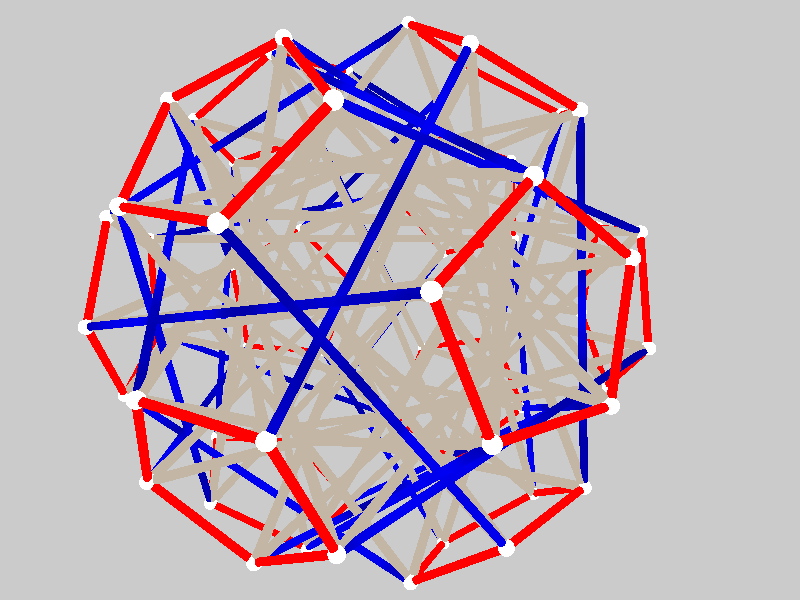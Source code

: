 #include "colors.inc"
#include "shapes.inc"
#include "textures.inc"
#declare c2txr = texture{pigment{Red}}
#declare c1txr = texture{pigment{Sapphire_Agate}} 
#declare s1txr = texture{pigment{NewTan*0.6}}
#declare vertxr = texture{pigment{White}}
#declare c1rad = .013;
#declare c2rad = .013;
#declare s1rad = .016;
#declare vrad = .025;
global_settings{max_trace_level 8}
light_source { <-10,8,-3> color White }
light_source { <5, 2,-4> color White }
light_source { <0, 2,-5> color White }
background{colour Gray60}
camera {location<1.2,.1,-2> look_at<0,0,.2>}
cylinder{<0.636,-0.709,-0.306>,<0.149,0.224,-0.963>,c1rad texture{c1txr}}
cylinder{<0.636,-0.709,-0.306>,<0.289,-0.923,-0.255>,c2rad texture{c2txr}}
cylinder{<0.636,-0.709,-0.306>,<-0.709,-0.306,0.636>,s1rad texture{s1txr}}
sphere{<0.636,-0.709,-0.306>, vrad texture{vertxr}}
cylinder{<-0.709,-0.306,0.636>,<0.224,-0.963,0.149>,c1rad texture{c1txr}}
cylinder{<-0.709,-0.306,0.636>,<-0.923,-0.255,0.289>,c2rad texture{c2txr}}
cylinder{<-0.709,-0.306,0.636>,<-0.306,0.636,-0.709>,s1rad texture{s1txr}}
sphere{<-0.709,-0.306,0.636>, vrad texture{vertxr}}
cylinder{<-0.306,0.636,-0.709>,<-0.963,0.149,0.224>,c1rad texture{c1txr}}
cylinder{<-0.306,0.636,-0.709>,<-0.255,0.289,-0.923>,c2rad texture{c2txr}}
cylinder{<-0.306,0.636,-0.709>,<0.636,-0.709,-0.306>,s1rad texture{s1txr}}
sphere{<-0.306,0.636,-0.709>, vrad texture{vertxr}}
cylinder{<-0.636,0.709,-0.306>,<-0.149,-0.224,-0.963>,c1rad texture{c1txr}}
cylinder{<-0.636,0.709,-0.306>,<-0.289,0.923,-0.255>,c2rad texture{c2txr}}
cylinder{<-0.636,0.709,-0.306>,<0.709,0.306,0.636>,s1rad texture{s1txr}}
sphere{<-0.636,0.709,-0.306>, vrad texture{vertxr}}
cylinder{<0.709,-0.306,-0.636>,<-0.224,-0.963,-0.149>,c1rad texture{c1txr}}
cylinder{<0.709,-0.306,-0.636>,<0.923,-0.255,-0.289>,c2rad texture{c2txr}}
cylinder{<0.709,-0.306,-0.636>,<0.306,0.636,0.709>,s1rad texture{s1txr}}
sphere{<0.709,-0.306,-0.636>, vrad texture{vertxr}}
cylinder{<-0.306,-0.636,0.709>,<-0.963,-0.149,-0.224>,c1rad texture{c1txr}}
cylinder{<-0.306,-0.636,0.709>,<-0.255,-0.289,0.923>,c2rad texture{c2txr}}
cylinder{<-0.306,-0.636,0.709>,<0.636,0.709,0.306>,s1rad texture{s1txr}}
sphere{<-0.306,-0.636,0.709>, vrad texture{vertxr}}
cylinder{<0.636,0.709,0.306>,<0.149,-0.224,0.963>,c1rad texture{c1txr}}
cylinder{<0.636,0.709,0.306>,<0.289,0.923,0.255>,c2rad texture{c2txr}}
cylinder{<0.636,0.709,0.306>,<-0.709,0.306,-0.636>,s1rad texture{s1txr}}
sphere{<0.636,0.709,0.306>, vrad texture{vertxr}}
cylinder{<0.709,0.306,0.636>,<-0.224,0.963,0.149>,c1rad texture{c1txr}}
cylinder{<0.709,0.306,0.636>,<0.923,0.255,0.289>,c2rad texture{c2txr}}
cylinder{<0.709,0.306,0.636>,<0.306,-0.636,-0.709>,s1rad texture{s1txr}}
sphere{<0.709,0.306,0.636>, vrad texture{vertxr}}
cylinder{<0.306,0.636,0.709>,<0.963,0.149,-0.224>,c1rad texture{c1txr}}
cylinder{<0.306,0.636,0.709>,<0.255,0.289,0.923>,c2rad texture{c2txr}}
cylinder{<0.306,0.636,0.709>,<-0.636,-0.709,0.306>,s1rad texture{s1txr}}
sphere{<0.306,0.636,0.709>, vrad texture{vertxr}}
cylinder{<-0.636,-0.709,0.306>,<-0.149,0.224,0.963>,c1rad texture{c1txr}}
cylinder{<-0.636,-0.709,0.306>,<-0.289,-0.923,0.255>,c2rad texture{c2txr}}
cylinder{<-0.636,-0.709,0.306>,<0.709,-0.306,-0.636>,s1rad texture{s1txr}}
sphere{<-0.636,-0.709,0.306>, vrad texture{vertxr}}
cylinder{<-0.709,0.306,-0.636>,<0.224,0.963,-0.149>,c1rad texture{c1txr}}
cylinder{<-0.709,0.306,-0.636>,<-0.923,0.255,-0.289>,c2rad texture{c2txr}}
cylinder{<-0.709,0.306,-0.636>,<-0.306,-0.636,0.709>,s1rad texture{s1txr}}
sphere{<-0.709,0.306,-0.636>, vrad texture{vertxr}}
cylinder{<0.306,-0.636,-0.709>,<0.963,-0.149,0.224>,c1rad texture{c1txr}}
cylinder{<0.306,-0.636,-0.709>,<0.255,-0.289,-0.923>,c2rad texture{c2txr}}
cylinder{<0.306,-0.636,-0.709>,<-0.636,0.709,-0.306>,s1rad texture{s1txr}}
sphere{<0.306,-0.636,-0.709>, vrad texture{vertxr}}
cylinder{<0.289,0.923,0.255>,<-0.774,0.347,0.530>,c1rad texture{c1txr}}
cylinder{<0.289,0.923,0.255>,<0.224,0.963,-0.149>,c2rad texture{c2txr}}
cylinder{<0.289,0.923,0.255>,<0.255,-0.289,-0.923>,s1rad texture{s1txr}}
sphere{<0.289,0.923,0.255>, vrad texture{vertxr}}
cylinder{<0.923,0.255,0.289>,<0.347,0.530,-0.774>,c1rad texture{c1txr}}
cylinder{<0.923,0.255,0.289>,<0.963,-0.149,0.224>,c2rad texture{c2txr}}
cylinder{<0.923,0.255,0.289>,<-0.289,-0.923,0.255>,s1rad texture{s1txr}}
sphere{<0.923,0.255,0.289>, vrad texture{vertxr}}
cylinder{<0.255,0.289,0.923>,<0.530,-0.774,0.347>,c1rad texture{c1txr}}
cylinder{<0.255,0.289,0.923>,<-0.149,0.224,0.963>,c2rad texture{c2txr}}
cylinder{<0.255,0.289,0.923>,<-0.923,0.255,-0.289>,s1rad texture{s1txr}}
sphere{<0.255,0.289,0.923>, vrad texture{vertxr}}
cylinder{<-0.289,-0.923,0.255>,<0.774,-0.347,0.530>,c1rad texture{c1txr}}
cylinder{<-0.289,-0.923,0.255>,<-0.224,-0.963,-0.149>,c2rad texture{c2txr}}
cylinder{<-0.289,-0.923,0.255>,<-0.255,0.289,-0.923>,s1rad texture{s1txr}}
sphere{<-0.289,-0.923,0.255>, vrad texture{vertxr}}
cylinder{<-0.923,0.255,-0.289>,<-0.347,0.530,0.774>,c1rad texture{c1txr}}
cylinder{<-0.923,0.255,-0.289>,<-0.963,-0.149,-0.224>,c2rad texture{c2txr}}
cylinder{<-0.923,0.255,-0.289>,<0.289,-0.923,-0.255>,s1rad texture{s1txr}}
sphere{<-0.923,0.255,-0.289>, vrad texture{vertxr}}
cylinder{<0.255,-0.289,-0.923>,<0.530,0.774,-0.347>,c1rad texture{c1txr}}
cylinder{<0.255,-0.289,-0.923>,<-0.149,-0.224,-0.963>,c2rad texture{c2txr}}
cylinder{<0.255,-0.289,-0.923>,<-0.923,-0.255,0.289>,s1rad texture{s1txr}}
sphere{<0.255,-0.289,-0.923>, vrad texture{vertxr}}
cylinder{<0.289,-0.923,-0.255>,<-0.774,-0.347,-0.530>,c1rad texture{c1txr}}
cylinder{<0.289,-0.923,-0.255>,<0.224,-0.963,0.149>,c2rad texture{c2txr}}
cylinder{<0.289,-0.923,-0.255>,<0.255,0.289,0.923>,s1rad texture{s1txr}}
sphere{<0.289,-0.923,-0.255>, vrad texture{vertxr}}
cylinder{<-0.923,-0.255,0.289>,<-0.347,-0.530,-0.774>,c1rad texture{c1txr}}
cylinder{<-0.923,-0.255,0.289>,<-0.963,0.149,0.224>,c2rad texture{c2txr}}
cylinder{<-0.923,-0.255,0.289>,<0.289,0.923,0.255>,s1rad texture{s1txr}}
sphere{<-0.923,-0.255,0.289>, vrad texture{vertxr}}
cylinder{<-0.255,0.289,-0.923>,<-0.530,-0.774,-0.347>,c1rad texture{c1txr}}
cylinder{<-0.255,0.289,-0.923>,<0.149,0.224,-0.963>,c2rad texture{c2txr}}
cylinder{<-0.255,0.289,-0.923>,<0.923,0.255,0.289>,s1rad texture{s1txr}}
sphere{<-0.255,0.289,-0.923>, vrad texture{vertxr}}
cylinder{<-0.289,0.923,-0.255>,<0.774,0.347,-0.530>,c1rad texture{c1txr}}
cylinder{<-0.289,0.923,-0.255>,<-0.224,0.963,0.149>,c2rad texture{c2txr}}
cylinder{<-0.289,0.923,-0.255>,<-0.255,-0.289,0.923>,s1rad texture{s1txr}}
sphere{<-0.289,0.923,-0.255>, vrad texture{vertxr}}
cylinder{<0.923,-0.255,-0.289>,<0.347,-0.530,0.774>,c1rad texture{c1txr}}
cylinder{<0.923,-0.255,-0.289>,<0.963,0.149,-0.224>,c2rad texture{c2txr}}
cylinder{<0.923,-0.255,-0.289>,<-0.289,0.923,-0.255>,s1rad texture{s1txr}}
sphere{<0.923,-0.255,-0.289>, vrad texture{vertxr}}
cylinder{<-0.255,-0.289,0.923>,<-0.530,0.774,0.347>,c1rad texture{c1txr}}
cylinder{<-0.255,-0.289,0.923>,<0.149,-0.224,0.963>,c2rad texture{c2txr}}
cylinder{<-0.255,-0.289,0.923>,<0.923,-0.255,-0.289>,s1rad texture{s1txr}}
sphere{<-0.255,-0.289,0.923>, vrad texture{vertxr}}
cylinder{<0.065,-0.784,0.617>,<-0.065,-0.784,-0.617>,c1rad texture{c1txr}}
cylinder{<0.065,-0.784,0.617>,<-0.306,-0.636,0.709>,c2rad texture{c2txr}}
cylinder{<0.065,-0.784,0.617>,<-0.530,0.774,0.347>,s1rad texture{s1txr}}
sphere{<0.065,-0.784,0.617>, vrad texture{vertxr}}
cylinder{<-0.784,0.617,0.065>,<-0.784,-0.617,-0.065>,c1rad texture{c1txr}}
cylinder{<-0.784,0.617,0.065>,<-0.636,0.709,-0.306>,c2rad texture{c2txr}}
cylinder{<-0.784,0.617,0.065>,<0.774,0.347,-0.530>,s1rad texture{s1txr}}
sphere{<-0.784,0.617,0.065>, vrad texture{vertxr}}
cylinder{<0.617,0.065,-0.784>,<-0.617,-0.065,-0.784>,c1rad texture{c1txr}}
cylinder{<0.617,0.065,-0.784>,<0.709,-0.306,-0.636>,c2rad texture{c2txr}}
cylinder{<0.617,0.065,-0.784>,<0.347,-0.530,0.774>,s1rad texture{s1txr}}
sphere{<0.617,0.065,-0.784>, vrad texture{vertxr}}
cylinder{<-0.065,0.784,0.617>,<0.065,0.784,-0.617>,c1rad texture{c1txr}}
cylinder{<-0.065,0.784,0.617>,<0.306,0.636,0.709>,c2rad texture{c2txr}}
cylinder{<-0.065,0.784,0.617>,<0.530,-0.774,0.347>,s1rad texture{s1txr}}
sphere{<-0.065,0.784,0.617>, vrad texture{vertxr}}
cylinder{<0.784,0.617,-0.065>,<0.784,-0.617,0.065>,c1rad texture{c1txr}}
cylinder{<0.784,0.617,-0.065>,<0.636,0.709,0.306>,c2rad texture{c2txr}}
cylinder{<0.784,0.617,-0.065>,<-0.774,0.347,0.530>,s1rad texture{s1txr}}
sphere{<0.784,0.617,-0.065>, vrad texture{vertxr}}
cylinder{<0.617,-0.065,0.784>,<-0.617,0.065,0.784>,c1rad texture{c1txr}}
cylinder{<0.617,-0.065,0.784>,<0.709,0.306,0.636>,c2rad texture{c2txr}}
cylinder{<0.617,-0.065,0.784>,<0.347,0.530,-0.774>,s1rad texture{s1txr}}
sphere{<0.617,-0.065,0.784>, vrad texture{vertxr}}
cylinder{<0.065,0.784,-0.617>,<-0.065,0.784,0.617>,c1rad texture{c1txr}}
cylinder{<0.065,0.784,-0.617>,<-0.306,0.636,-0.709>,c2rad texture{c2txr}}
cylinder{<0.065,0.784,-0.617>,<-0.530,-0.774,-0.347>,s1rad texture{s1txr}}
sphere{<0.065,0.784,-0.617>, vrad texture{vertxr}}
cylinder{<0.784,-0.617,0.065>,<0.784,0.617,-0.065>,c1rad texture{c1txr}}
cylinder{<0.784,-0.617,0.065>,<0.636,-0.709,-0.306>,c2rad texture{c2txr}}
cylinder{<0.784,-0.617,0.065>,<-0.774,-0.347,-0.530>,s1rad texture{s1txr}}
sphere{<0.784,-0.617,0.065>, vrad texture{vertxr}}
cylinder{<-0.617,0.065,0.784>,<0.617,-0.065,0.784>,c1rad texture{c1txr}}
cylinder{<-0.617,0.065,0.784>,<-0.709,-0.306,0.636>,c2rad texture{c2txr}}
cylinder{<-0.617,0.065,0.784>,<-0.347,-0.530,-0.774>,s1rad texture{s1txr}}
sphere{<-0.617,0.065,0.784>, vrad texture{vertxr}}
cylinder{<-0.065,-0.784,-0.617>,<0.065,-0.784,0.617>,c1rad texture{c1txr}}
cylinder{<-0.065,-0.784,-0.617>,<0.306,-0.636,-0.709>,c2rad texture{c2txr}}
cylinder{<-0.065,-0.784,-0.617>,<0.530,0.774,-0.347>,s1rad texture{s1txr}}
sphere{<-0.065,-0.784,-0.617>, vrad texture{vertxr}}
cylinder{<-0.784,-0.617,-0.065>,<-0.784,0.617,0.065>,c1rad texture{c1txr}}
cylinder{<-0.784,-0.617,-0.065>,<-0.636,-0.709,0.306>,c2rad texture{c2txr}}
cylinder{<-0.784,-0.617,-0.065>,<0.774,-0.347,0.530>,s1rad texture{s1txr}}
sphere{<-0.784,-0.617,-0.065>, vrad texture{vertxr}}
cylinder{<-0.617,-0.065,-0.784>,<0.617,0.065,-0.784>,c1rad texture{c1txr}}
cylinder{<-0.617,-0.065,-0.784>,<-0.709,0.306,-0.636>,c2rad texture{c2txr}}
cylinder{<-0.617,-0.065,-0.784>,<-0.347,0.530,0.774>,s1rad texture{s1txr}}
sphere{<-0.617,-0.065,-0.784>, vrad texture{vertxr}}
cylinder{<0.774,0.347,-0.530>,<-0.289,0.923,-0.255>,c1rad texture{c1txr}}
cylinder{<0.774,0.347,-0.530>,<0.617,0.065,-0.784>,c2rad texture{c2txr}}
cylinder{<0.774,0.347,-0.530>,<-0.224,-0.963,-0.149>,s1rad texture{s1txr}}
sphere{<0.774,0.347,-0.530>, vrad texture{vertxr}}
cylinder{<0.347,-0.530,0.774>,<0.923,-0.255,-0.289>,c1rad texture{c1txr}}
cylinder{<0.347,-0.530,0.774>,<0.065,-0.784,0.617>,c2rad texture{c2txr}}
cylinder{<0.347,-0.530,0.774>,<-0.963,-0.149,-0.224>,s1rad texture{s1txr}}
sphere{<0.347,-0.530,0.774>, vrad texture{vertxr}}
cylinder{<-0.530,0.774,0.347>,<-0.255,-0.289,0.923>,c1rad texture{c1txr}}
cylinder{<-0.530,0.774,0.347>,<-0.784,0.617,0.065>,c2rad texture{c2txr}}
cylinder{<-0.530,0.774,0.347>,<-0.149,-0.224,-0.963>,s1rad texture{s1txr}}
sphere{<-0.530,0.774,0.347>, vrad texture{vertxr}}
cylinder{<-0.774,-0.347,-0.530>,<0.289,-0.923,-0.255>,c1rad texture{c1txr}}
cylinder{<-0.774,-0.347,-0.530>,<-0.617,-0.065,-0.784>,c2rad texture{c2txr}}
cylinder{<-0.774,-0.347,-0.530>,<0.224,0.963,-0.149>,s1rad texture{s1txr}}
sphere{<-0.774,-0.347,-0.530>, vrad texture{vertxr}}
cylinder{<-0.347,-0.530,-0.774>,<-0.923,-0.255,0.289>,c1rad texture{c1txr}}
cylinder{<-0.347,-0.530,-0.774>,<-0.065,-0.784,-0.617>,c2rad texture{c2txr}}
cylinder{<-0.347,-0.530,-0.774>,<0.963,-0.149,0.224>,s1rad texture{s1txr}}
sphere{<-0.347,-0.530,-0.774>, vrad texture{vertxr}}
cylinder{<-0.530,-0.774,-0.347>,<-0.255,0.289,-0.923>,c1rad texture{c1txr}}
cylinder{<-0.530,-0.774,-0.347>,<-0.784,-0.617,-0.065>,c2rad texture{c2txr}}
cylinder{<-0.530,-0.774,-0.347>,<-0.149,0.224,0.963>,s1rad texture{s1txr}}
sphere{<-0.530,-0.774,-0.347>, vrad texture{vertxr}}
cylinder{<0.774,-0.347,0.530>,<-0.289,-0.923,0.255>,c1rad texture{c1txr}}
cylinder{<0.774,-0.347,0.530>,<0.617,-0.065,0.784>,c2rad texture{c2txr}}
cylinder{<0.774,-0.347,0.530>,<-0.224,0.963,0.149>,s1rad texture{s1txr}}
sphere{<0.774,-0.347,0.530>, vrad texture{vertxr}}
cylinder{<-0.347,0.530,0.774>,<-0.923,0.255,-0.289>,c1rad texture{c1txr}}
cylinder{<-0.347,0.530,0.774>,<-0.065,0.784,0.617>,c2rad texture{c2txr}}
cylinder{<-0.347,0.530,0.774>,<0.963,0.149,-0.224>,s1rad texture{s1txr}}
sphere{<-0.347,0.530,0.774>, vrad texture{vertxr}}
cylinder{<0.530,0.774,-0.347>,<0.255,-0.289,-0.923>,c1rad texture{c1txr}}
cylinder{<0.530,0.774,-0.347>,<0.784,0.617,-0.065>,c2rad texture{c2txr}}
cylinder{<0.530,0.774,-0.347>,<0.149,-0.224,0.963>,s1rad texture{s1txr}}
sphere{<0.530,0.774,-0.347>, vrad texture{vertxr}}
cylinder{<-0.774,0.347,0.530>,<0.289,0.923,0.255>,c1rad texture{c1txr}}
cylinder{<-0.774,0.347,0.530>,<-0.617,0.065,0.784>,c2rad texture{c2txr}}
cylinder{<-0.774,0.347,0.530>,<0.224,-0.963,0.149>,s1rad texture{s1txr}}
sphere{<-0.774,0.347,0.530>, vrad texture{vertxr}}
cylinder{<0.347,0.530,-0.774>,<0.923,0.255,0.289>,c1rad texture{c1txr}}
cylinder{<0.347,0.530,-0.774>,<0.065,0.784,-0.617>,c2rad texture{c2txr}}
cylinder{<0.347,0.530,-0.774>,<-0.963,0.149,0.224>,s1rad texture{s1txr}}
sphere{<0.347,0.530,-0.774>, vrad texture{vertxr}}
cylinder{<0.530,-0.774,0.347>,<0.255,0.289,0.923>,c1rad texture{c1txr}}
cylinder{<0.530,-0.774,0.347>,<0.784,-0.617,0.065>,c2rad texture{c2txr}}
cylinder{<0.530,-0.774,0.347>,<0.149,0.224,-0.963>,s1rad texture{s1txr}}
sphere{<0.530,-0.774,0.347>, vrad texture{vertxr}}
cylinder{<-0.149,0.224,0.963>,<-0.636,-0.709,0.306>,c1rad texture{c1txr}}
cylinder{<-0.149,0.224,0.963>,<-0.347,0.530,0.774>,c2rad texture{c2txr}}
cylinder{<-0.149,0.224,0.963>,<0.065,0.784,-0.617>,s1rad texture{s1txr}}
sphere{<-0.149,0.224,0.963>, vrad texture{vertxr}}
cylinder{<0.224,0.963,-0.149>,<-0.709,0.306,-0.636>,c1rad texture{c1txr}}
cylinder{<0.224,0.963,-0.149>,<0.530,0.774,-0.347>,c2rad texture{c2txr}}
cylinder{<0.224,0.963,-0.149>,<0.784,-0.617,0.065>,s1rad texture{s1txr}}
sphere{<0.224,0.963,-0.149>, vrad texture{vertxr}}
cylinder{<0.963,-0.149,0.224>,<0.306,-0.636,-0.709>,c1rad texture{c1txr}}
cylinder{<0.963,-0.149,0.224>,<0.774,-0.347,0.530>,c2rad texture{c2txr}}
cylinder{<0.963,-0.149,0.224>,<-0.617,0.065,0.784>,s1rad texture{s1txr}}
sphere{<0.963,-0.149,0.224>, vrad texture{vertxr}}
cylinder{<0.149,-0.224,0.963>,<0.636,0.709,0.306>,c1rad texture{c1txr}}
cylinder{<0.149,-0.224,0.963>,<0.347,-0.530,0.774>,c2rad texture{c2txr}}
cylinder{<0.149,-0.224,0.963>,<-0.065,-0.784,-0.617>,s1rad texture{s1txr}}
sphere{<0.149,-0.224,0.963>, vrad texture{vertxr}}
cylinder{<-0.224,0.963,0.149>,<0.709,0.306,0.636>,c1rad texture{c1txr}}
cylinder{<-0.224,0.963,0.149>,<-0.530,0.774,0.347>,c2rad texture{c2txr}}
cylinder{<-0.224,0.963,0.149>,<-0.784,-0.617,-0.065>,s1rad texture{s1txr}}
sphere{<-0.224,0.963,0.149>, vrad texture{vertxr}}
cylinder{<0.963,0.149,-0.224>,<0.306,0.636,0.709>,c1rad texture{c1txr}}
cylinder{<0.963,0.149,-0.224>,<0.774,0.347,-0.530>,c2rad texture{c2txr}}
cylinder{<0.963,0.149,-0.224>,<-0.617,-0.065,-0.784>,s1rad texture{s1txr}}
sphere{<0.963,0.149,-0.224>, vrad texture{vertxr}}
cylinder{<-0.149,-0.224,-0.963>,<-0.636,0.709,-0.306>,c1rad texture{c1txr}}
cylinder{<-0.149,-0.224,-0.963>,<-0.347,-0.530,-0.774>,c2rad texture{c2txr}}
cylinder{<-0.149,-0.224,-0.963>,<0.065,-0.784,0.617>,s1rad texture{s1txr}}
sphere{<-0.149,-0.224,-0.963>, vrad texture{vertxr}}
cylinder{<-0.224,-0.963,-0.149>,<0.709,-0.306,-0.636>,c1rad texture{c1txr}}
cylinder{<-0.224,-0.963,-0.149>,<-0.530,-0.774,-0.347>,c2rad texture{c2txr}}
cylinder{<-0.224,-0.963,-0.149>,<-0.784,0.617,0.065>,s1rad texture{s1txr}}
sphere{<-0.224,-0.963,-0.149>, vrad texture{vertxr}}
cylinder{<-0.963,-0.149,-0.224>,<-0.306,-0.636,0.709>,c1rad texture{c1txr}}
cylinder{<-0.963,-0.149,-0.224>,<-0.774,-0.347,-0.530>,c2rad texture{c2txr}}
cylinder{<-0.963,-0.149,-0.224>,<0.617,0.065,-0.784>,s1rad texture{s1txr}}
sphere{<-0.963,-0.149,-0.224>, vrad texture{vertxr}}
cylinder{<0.149,0.224,-0.963>,<0.636,-0.709,-0.306>,c1rad texture{c1txr}}
cylinder{<0.149,0.224,-0.963>,<0.347,0.530,-0.774>,c2rad texture{c2txr}}
cylinder{<0.149,0.224,-0.963>,<-0.065,0.784,0.617>,s1rad texture{s1txr}}
sphere{<0.149,0.224,-0.963>, vrad texture{vertxr}}
cylinder{<0.224,-0.963,0.149>,<-0.709,-0.306,0.636>,c1rad texture{c1txr}}
cylinder{<0.224,-0.963,0.149>,<0.530,-0.774,0.347>,c2rad texture{c2txr}}
cylinder{<0.224,-0.963,0.149>,<0.784,0.617,-0.065>,s1rad texture{s1txr}}
sphere{<0.224,-0.963,0.149>, vrad texture{vertxr}}
cylinder{<-0.963,0.149,0.224>,<-0.306,0.636,-0.709>,c1rad texture{c1txr}}
cylinder{<-0.963,0.149,0.224>,<-0.774,0.347,0.530>,c2rad texture{c2txr}}
cylinder{<-0.963,0.149,0.224>,<0.617,-0.065,0.784>,s1rad texture{s1txr}}
sphere{<-0.963,0.149,0.224>, vrad texture{vertxr}}
